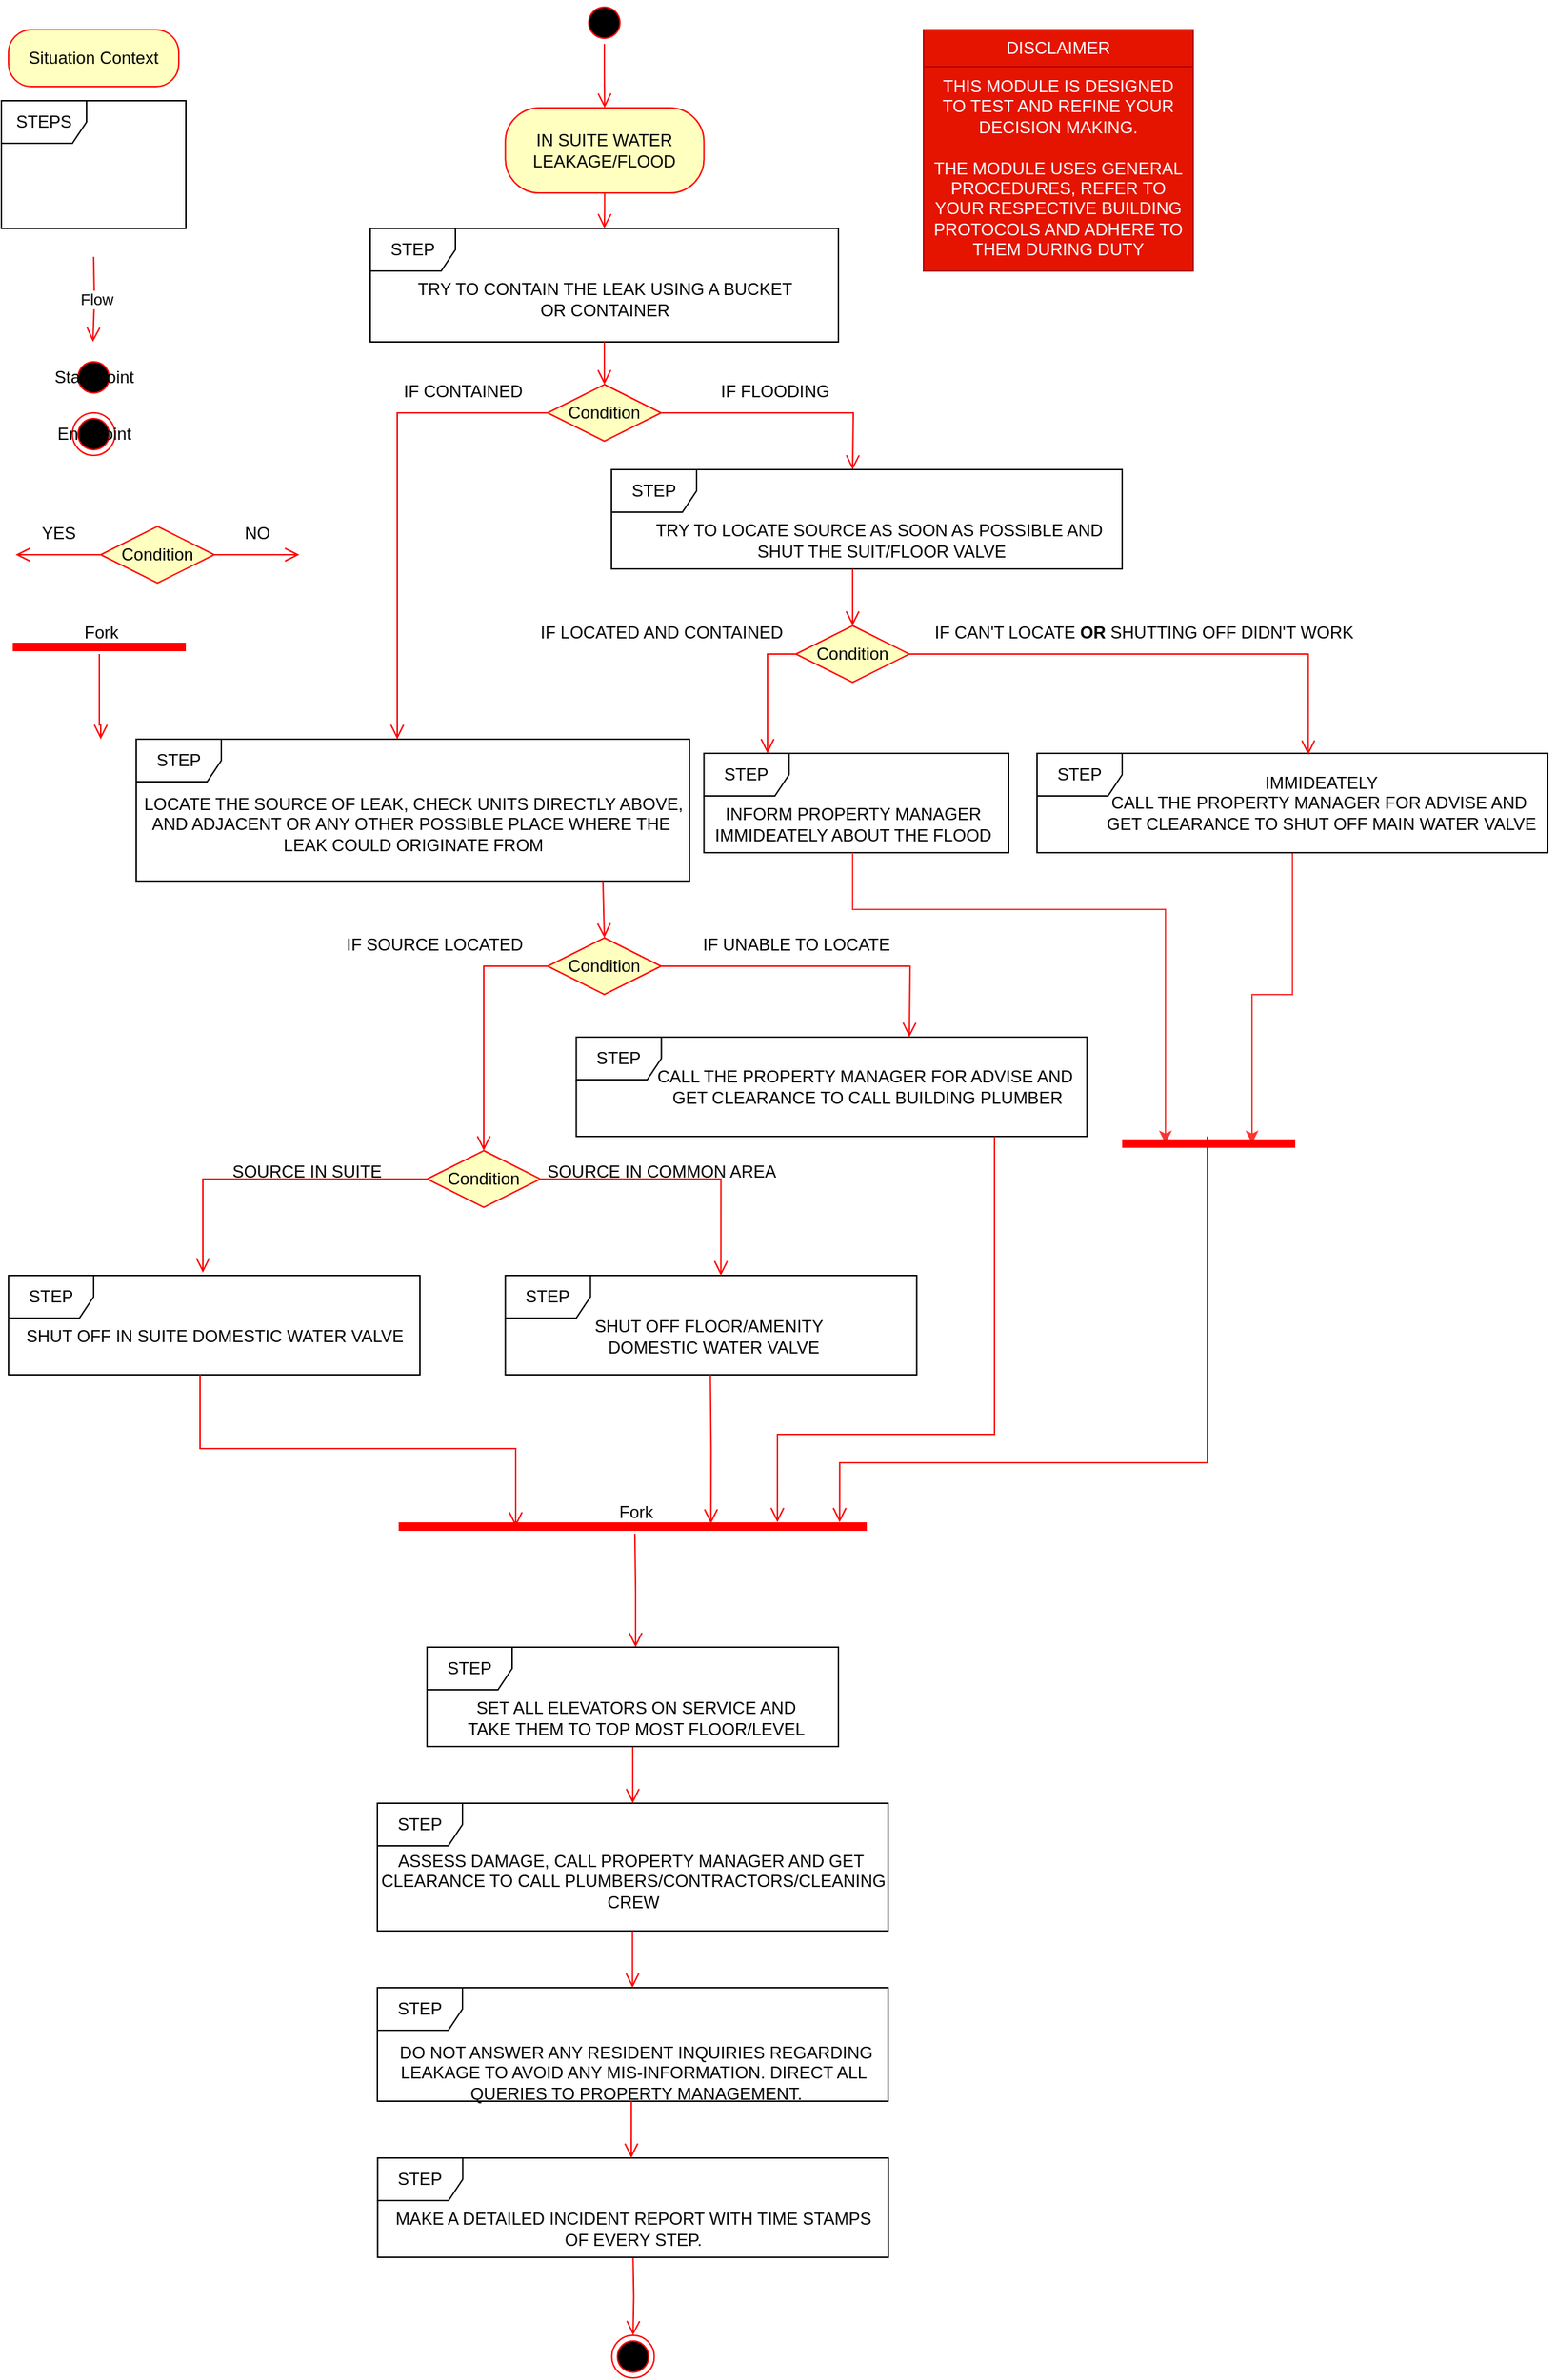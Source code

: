 <mxfile version="21.6.8" type="github">
  <diagram name="Page-1" id="HFA6JCYLGKF2MRtkY4cA">
    <mxGraphModel dx="1304" dy="670" grid="1" gridSize="10" guides="1" tooltips="1" connect="1" arrows="1" fold="1" page="1" pageScale="1" pageWidth="850" pageHeight="1100" math="0" shadow="0">
      <root>
        <mxCell id="0" />
        <mxCell id="1" parent="0" />
        <mxCell id="zbqO09zLsfdr7-2cjy7o-1" value="" style="ellipse;html=1;shape=startState;fillColor=#000000;strokeColor=#ff0000;" vertex="1" parent="1">
          <mxGeometry x="410" width="30" height="30" as="geometry" />
        </mxCell>
        <mxCell id="zbqO09zLsfdr7-2cjy7o-2" value="" style="edgeStyle=orthogonalEdgeStyle;html=1;verticalAlign=bottom;endArrow=open;endSize=8;strokeColor=#ff0000;rounded=0;entryX=0.5;entryY=0;entryDx=0;entryDy=0;" edge="1" parent="1" source="zbqO09zLsfdr7-2cjy7o-1" target="zbqO09zLsfdr7-2cjy7o-3">
          <mxGeometry relative="1" as="geometry">
            <mxPoint x="425" y="80" as="targetPoint" />
          </mxGeometry>
        </mxCell>
        <mxCell id="zbqO09zLsfdr7-2cjy7o-3" value="IN SUITE WATER LEAKAGE/FLOOD" style="rounded=1;whiteSpace=wrap;html=1;arcSize=40;fontColor=#000000;fillColor=#ffffc0;strokeColor=#ff0000;" vertex="1" parent="1">
          <mxGeometry x="355.2" y="75" width="140" height="60" as="geometry" />
        </mxCell>
        <mxCell id="zbqO09zLsfdr7-2cjy7o-4" value="" style="edgeStyle=orthogonalEdgeStyle;html=1;verticalAlign=bottom;endArrow=open;endSize=8;strokeColor=#ff0000;rounded=0;" edge="1" parent="1" source="zbqO09zLsfdr7-2cjy7o-3">
          <mxGeometry relative="1" as="geometry">
            <mxPoint x="425" y="160" as="targetPoint" />
          </mxGeometry>
        </mxCell>
        <mxCell id="zbqO09zLsfdr7-2cjy7o-5" value="Situation Context" style="rounded=1;whiteSpace=wrap;html=1;arcSize=40;fontColor=#000000;fillColor=#ffffc0;strokeColor=#ff0000;" vertex="1" parent="1">
          <mxGeometry x="5" y="20" width="120" height="40" as="geometry" />
        </mxCell>
        <mxCell id="zbqO09zLsfdr7-2cjy7o-6" value="" style="edgeStyle=orthogonalEdgeStyle;html=1;verticalAlign=bottom;endArrow=open;endSize=8;strokeColor=#ff0000;rounded=0;" edge="1" parent="1">
          <mxGeometry relative="1" as="geometry">
            <mxPoint x="64.5" y="240" as="targetPoint" />
            <mxPoint x="65" y="180" as="sourcePoint" />
          </mxGeometry>
        </mxCell>
        <mxCell id="zbqO09zLsfdr7-2cjy7o-7" value="Flow" style="edgeLabel;html=1;align=center;verticalAlign=middle;resizable=0;points=[];" vertex="1" connectable="0" parent="zbqO09zLsfdr7-2cjy7o-6">
          <mxGeometry x="-0.333" y="3" relative="1" as="geometry">
            <mxPoint x="-2" y="10" as="offset" />
          </mxGeometry>
        </mxCell>
        <mxCell id="zbqO09zLsfdr7-2cjy7o-8" value="Start Point" style="ellipse;html=1;shape=startState;fillColor=#000000;strokeColor=#ff0000;" vertex="1" parent="1">
          <mxGeometry x="50" y="250" width="30" height="30" as="geometry" />
        </mxCell>
        <mxCell id="zbqO09zLsfdr7-2cjy7o-9" value="End Point" style="ellipse;html=1;shape=endState;fillColor=#000000;strokeColor=#ff0000;" vertex="1" parent="1">
          <mxGeometry x="50" y="290" width="30" height="30" as="geometry" />
        </mxCell>
        <mxCell id="zbqO09zLsfdr7-2cjy7o-10" value="STEPS" style="shape=umlFrame;whiteSpace=wrap;html=1;pointerEvents=0;" vertex="1" parent="1">
          <mxGeometry y="70" width="130" height="90" as="geometry" />
        </mxCell>
        <mxCell id="zbqO09zLsfdr7-2cjy7o-11" value="STEP " style="shape=umlFrame;whiteSpace=wrap;html=1;pointerEvents=0;" vertex="1" parent="1">
          <mxGeometry x="260" y="160" width="330" height="80" as="geometry" />
        </mxCell>
        <mxCell id="zbqO09zLsfdr7-2cjy7o-12" value="TRY TO CONTAIN THE LEAK USING A BUCKET &lt;br&gt;OR CONTAINER" style="text;html=1;align=center;verticalAlign=middle;resizable=0;points=[];autosize=1;strokeColor=none;fillColor=none;" vertex="1" parent="1">
          <mxGeometry x="280" y="190" width="290" height="40" as="geometry" />
        </mxCell>
        <mxCell id="zbqO09zLsfdr7-2cjy7o-13" value="STEP " style="shape=umlFrame;whiteSpace=wrap;html=1;pointerEvents=0;" vertex="1" parent="1">
          <mxGeometry x="95" y="520" width="390" height="100" as="geometry" />
        </mxCell>
        <mxCell id="zbqO09zLsfdr7-2cjy7o-14" value="LOCATE THE SOURCE OF LEAK, CHECK UNITS DIRECTLY ABOVE,&lt;br&gt;AND ADJACENT OR ANY OTHER POSSIBLE PLACE WHERE THE&amp;nbsp;&lt;br&gt;LEAK COULD ORIGINATE FROM" style="text;html=1;align=center;verticalAlign=middle;resizable=0;points=[];autosize=1;strokeColor=none;fillColor=none;" vertex="1" parent="1">
          <mxGeometry x="90.2" y="550" width="400" height="60" as="geometry" />
        </mxCell>
        <mxCell id="zbqO09zLsfdr7-2cjy7o-15" value="" style="edgeStyle=orthogonalEdgeStyle;html=1;verticalAlign=bottom;endArrow=open;endSize=8;strokeColor=#ff0000;rounded=0;" edge="1" parent="1">
          <mxGeometry relative="1" as="geometry">
            <mxPoint x="425" y="270" as="targetPoint" />
            <mxPoint x="425" y="240" as="sourcePoint" />
          </mxGeometry>
        </mxCell>
        <mxCell id="zbqO09zLsfdr7-2cjy7o-16" value="STEP " style="shape=umlFrame;whiteSpace=wrap;html=1;pointerEvents=0;" vertex="1" parent="1">
          <mxGeometry x="405.2" y="730" width="360" height="70" as="geometry" />
        </mxCell>
        <mxCell id="zbqO09zLsfdr7-2cjy7o-17" value="CALL THE PROPERTY MANAGER FOR ADVISE AND&amp;nbsp;&lt;br&gt;GET CLEARANCE TO CALL BUILDING PLUMBER" style="text;html=1;align=center;verticalAlign=middle;resizable=0;points=[];autosize=1;strokeColor=none;fillColor=none;" vertex="1" parent="1">
          <mxGeometry x="450.2" y="745" width="320" height="40" as="geometry" />
        </mxCell>
        <mxCell id="zbqO09zLsfdr7-2cjy7o-18" value="" style="edgeStyle=orthogonalEdgeStyle;html=1;verticalAlign=bottom;endArrow=open;endSize=8;strokeColor=#ff0000;rounded=0;entryX=0.5;entryY=0;entryDx=0;entryDy=0;" edge="1" parent="1" target="zbqO09zLsfdr7-2cjy7o-40">
          <mxGeometry relative="1" as="geometry">
            <mxPoint x="424" y="660" as="targetPoint" />
            <mxPoint x="424" y="620" as="sourcePoint" />
          </mxGeometry>
        </mxCell>
        <mxCell id="zbqO09zLsfdr7-2cjy7o-19" value="STEP " style="shape=umlFrame;whiteSpace=wrap;html=1;pointerEvents=0;" vertex="1" parent="1">
          <mxGeometry x="265" y="1270" width="360" height="90" as="geometry" />
        </mxCell>
        <mxCell id="zbqO09zLsfdr7-2cjy7o-20" value="ASSESS DAMAGE, CALL PROPERTY MANAGER AND GET&amp;nbsp;&lt;br&gt;CLEARANCE TO CALL PLUMBERS/CONTRACTORS/CLEANING&lt;br&gt;CREW" style="text;html=1;align=center;verticalAlign=middle;resizable=0;points=[];autosize=1;strokeColor=none;fillColor=none;" vertex="1" parent="1">
          <mxGeometry x="255.2" y="1295" width="380" height="60" as="geometry" />
        </mxCell>
        <mxCell id="zbqO09zLsfdr7-2cjy7o-21" value="" style="edgeStyle=orthogonalEdgeStyle;html=1;verticalAlign=bottom;endArrow=open;endSize=8;strokeColor=#ff0000;rounded=0;" edge="1" parent="1">
          <mxGeometry relative="1" as="geometry">
            <mxPoint x="444.8" y="1400" as="targetPoint" />
            <mxPoint x="444.8" y="1360" as="sourcePoint" />
          </mxGeometry>
        </mxCell>
        <mxCell id="zbqO09zLsfdr7-2cjy7o-22" value="DISCLAIMER" style="swimlane;fontStyle=0;childLayout=stackLayout;horizontal=1;startSize=26;fillColor=#e51400;horizontalStack=0;resizeParent=1;resizeParentMax=0;resizeLast=0;collapsible=1;marginBottom=0;whiteSpace=wrap;html=1;fontColor=#ffffff;strokeColor=#B20000;" vertex="1" parent="1">
          <mxGeometry x="650" y="20" width="190" height="170" as="geometry" />
        </mxCell>
        <mxCell id="zbqO09zLsfdr7-2cjy7o-23" value="THIS MODULE IS DESIGNED TO TEST AND REFINE YOUR DECISION MAKING. &lt;br&gt;&lt;br&gt;THE MODULE USES GENERAL PROCEDURES, REFER TO YOUR RESPECTIVE BUILDING PROTOCOLS AND ADHERE TO THEM DURING DUTY" style="text;strokeColor=#B20000;fillColor=#e51400;align=center;verticalAlign=top;spacingLeft=4;spacingRight=4;overflow=hidden;rotatable=0;points=[[0,0.5],[1,0.5]];portConstraint=eastwest;whiteSpace=wrap;html=1;fontColor=#ffffff;" vertex="1" parent="zbqO09zLsfdr7-2cjy7o-22">
          <mxGeometry y="26" width="190" height="144" as="geometry" />
        </mxCell>
        <mxCell id="zbqO09zLsfdr7-2cjy7o-24" value="" style="edgeStyle=orthogonalEdgeStyle;html=1;verticalAlign=bottom;endArrow=open;endSize=8;strokeColor=#ff0000;rounded=0;" edge="1" parent="1">
          <mxGeometry relative="1" as="geometry">
            <mxPoint x="445" y="1270" as="targetPoint" />
            <mxPoint x="445" y="1230" as="sourcePoint" />
          </mxGeometry>
        </mxCell>
        <mxCell id="zbqO09zLsfdr7-2cjy7o-25" value="" style="shape=line;html=1;strokeWidth=6;strokeColor=#ff0000;" vertex="1" parent="1">
          <mxGeometry x="8" y="450" width="122" height="10" as="geometry" />
        </mxCell>
        <mxCell id="zbqO09zLsfdr7-2cjy7o-26" value="" style="edgeStyle=orthogonalEdgeStyle;html=1;verticalAlign=bottom;endArrow=open;endSize=8;strokeColor=#ff0000;rounded=0;" edge="1" parent="1" source="zbqO09zLsfdr7-2cjy7o-25">
          <mxGeometry relative="1" as="geometry">
            <mxPoint x="70" y="520" as="targetPoint" />
            <Array as="points">
              <mxPoint x="69" y="510" />
              <mxPoint x="70" y="510" />
            </Array>
          </mxGeometry>
        </mxCell>
        <mxCell id="zbqO09zLsfdr7-2cjy7o-27" value="Fork" style="text;html=1;align=center;verticalAlign=middle;resizable=0;points=[];autosize=1;strokeColor=none;fillColor=none;" vertex="1" parent="1">
          <mxGeometry x="45" y="430" width="50" height="30" as="geometry" />
        </mxCell>
        <mxCell id="zbqO09zLsfdr7-2cjy7o-28" value="DO NOT ANSWER ANY RESIDENT INQUIRIES REGARDING&lt;br&gt;LEAKAGE TO AVOID ANY MIS-INFORMATION. DIRECT ALL&amp;nbsp;&lt;br&gt;QUERIES TO PROPERTY MANAGEMENT." style="text;html=1;align=center;verticalAlign=middle;resizable=0;points=[];autosize=1;strokeColor=none;fillColor=none;" vertex="1" parent="1">
          <mxGeometry x="267" y="1430" width="360" height="60" as="geometry" />
        </mxCell>
        <mxCell id="zbqO09zLsfdr7-2cjy7o-29" value="STEP " style="shape=umlFrame;whiteSpace=wrap;html=1;pointerEvents=0;" vertex="1" parent="1">
          <mxGeometry x="265" y="1400" width="360" height="80" as="geometry" />
        </mxCell>
        <mxCell id="zbqO09zLsfdr7-2cjy7o-30" value="" style="edgeStyle=orthogonalEdgeStyle;html=1;verticalAlign=bottom;endArrow=open;endSize=8;strokeColor=#ff0000;rounded=0;" edge="1" parent="1">
          <mxGeometry relative="1" as="geometry">
            <mxPoint x="444" y="1520" as="targetPoint" />
            <mxPoint x="444" y="1480" as="sourcePoint" />
          </mxGeometry>
        </mxCell>
        <mxCell id="zbqO09zLsfdr7-2cjy7o-31" value="" style="edgeStyle=orthogonalEdgeStyle;html=1;verticalAlign=bottom;endArrow=open;endSize=8;strokeColor=#ff0000;rounded=0;" edge="1" parent="1" target="zbqO09zLsfdr7-2cjy7o-32">
          <mxGeometry relative="1" as="geometry">
            <mxPoint x="445.2" y="1660" as="targetPoint" />
            <mxPoint x="445.2" y="1590" as="sourcePoint" />
          </mxGeometry>
        </mxCell>
        <mxCell id="zbqO09zLsfdr7-2cjy7o-32" value="" style="ellipse;html=1;shape=endState;fillColor=#000000;strokeColor=#ff0000;" vertex="1" parent="1">
          <mxGeometry x="430.2" y="1645" width="30" height="30" as="geometry" />
        </mxCell>
        <mxCell id="zbqO09zLsfdr7-2cjy7o-33" value="MAKE A DETAILED INCIDENT REPORT WITH TIME STAMPS &lt;br&gt;OF EVERY STEP." style="text;html=1;align=center;verticalAlign=middle;resizable=0;points=[];autosize=1;strokeColor=none;fillColor=none;" vertex="1" parent="1">
          <mxGeometry x="265.2" y="1550" width="360" height="40" as="geometry" />
        </mxCell>
        <mxCell id="zbqO09zLsfdr7-2cjy7o-34" value="STEP " style="shape=umlFrame;whiteSpace=wrap;html=1;pointerEvents=0;" vertex="1" parent="1">
          <mxGeometry x="265.2" y="1520" width="360" height="70" as="geometry" />
        </mxCell>
        <mxCell id="zbqO09zLsfdr7-2cjy7o-35" value="Condition" style="rhombus;whiteSpace=wrap;html=1;fontColor=#000000;fillColor=#ffffc0;strokeColor=#ff0000;" vertex="1" parent="1">
          <mxGeometry x="70" y="370" width="80" height="40" as="geometry" />
        </mxCell>
        <mxCell id="zbqO09zLsfdr7-2cjy7o-36" value="" style="edgeStyle=orthogonalEdgeStyle;html=1;align=left;verticalAlign=bottom;endArrow=open;endSize=8;strokeColor=#ff0000;rounded=0;" edge="1" parent="1" source="zbqO09zLsfdr7-2cjy7o-35">
          <mxGeometry x="-0.255" y="10" relative="1" as="geometry">
            <mxPoint x="210" y="390" as="targetPoint" />
            <mxPoint as="offset" />
          </mxGeometry>
        </mxCell>
        <mxCell id="zbqO09zLsfdr7-2cjy7o-37" value="" style="edgeStyle=orthogonalEdgeStyle;html=1;align=left;verticalAlign=top;endArrow=open;endSize=8;strokeColor=#ff0000;rounded=0;" edge="1" parent="1">
          <mxGeometry x="0.2" y="60" relative="1" as="geometry">
            <mxPoint x="10" y="390" as="targetPoint" />
            <mxPoint x="70" y="390" as="sourcePoint" />
            <Array as="points">
              <mxPoint x="70" y="390" />
              <mxPoint x="70" y="390" />
            </Array>
            <mxPoint as="offset" />
          </mxGeometry>
        </mxCell>
        <mxCell id="zbqO09zLsfdr7-2cjy7o-38" value="YES" style="text;html=1;align=center;verticalAlign=middle;resizable=0;points=[];autosize=1;strokeColor=none;fillColor=none;" vertex="1" parent="1">
          <mxGeometry x="15" y="360" width="50" height="30" as="geometry" />
        </mxCell>
        <mxCell id="zbqO09zLsfdr7-2cjy7o-39" value="NO" style="text;html=1;align=center;verticalAlign=middle;resizable=0;points=[];autosize=1;strokeColor=none;fillColor=none;" vertex="1" parent="1">
          <mxGeometry x="160" y="360" width="40" height="30" as="geometry" />
        </mxCell>
        <mxCell id="zbqO09zLsfdr7-2cjy7o-40" value="Condition" style="rhombus;whiteSpace=wrap;html=1;fontColor=#000000;fillColor=#ffffc0;strokeColor=#ff0000;" vertex="1" parent="1">
          <mxGeometry x="385" y="660" width="80" height="40" as="geometry" />
        </mxCell>
        <mxCell id="zbqO09zLsfdr7-2cjy7o-41" value="" style="edgeStyle=orthogonalEdgeStyle;html=1;align=left;verticalAlign=bottom;endArrow=open;endSize=8;strokeColor=#ff0000;rounded=0;" edge="1" parent="1" source="zbqO09zLsfdr7-2cjy7o-40">
          <mxGeometry x="-0.255" y="10" relative="1" as="geometry">
            <mxPoint x="640" y="730" as="targetPoint" />
            <mxPoint as="offset" />
          </mxGeometry>
        </mxCell>
        <mxCell id="zbqO09zLsfdr7-2cjy7o-42" value="" style="edgeStyle=orthogonalEdgeStyle;html=1;align=left;verticalAlign=top;endArrow=open;endSize=8;strokeColor=#ff0000;rounded=0;entryX=0.5;entryY=0;entryDx=0;entryDy=0;" edge="1" parent="1" target="zbqO09zLsfdr7-2cjy7o-46">
          <mxGeometry x="0.2" y="60" relative="1" as="geometry">
            <mxPoint x="240" y="810" as="targetPoint" />
            <mxPoint x="385" y="680" as="sourcePoint" />
            <Array as="points">
              <mxPoint x="340" y="680" />
            </Array>
            <mxPoint as="offset" />
          </mxGeometry>
        </mxCell>
        <mxCell id="zbqO09zLsfdr7-2cjy7o-43" value="IF SOURCE LOCATED" style="text;html=1;align=center;verticalAlign=middle;resizable=0;points=[];autosize=1;strokeColor=none;fillColor=none;" vertex="1" parent="1">
          <mxGeometry x="230" y="650" width="150" height="30" as="geometry" />
        </mxCell>
        <mxCell id="zbqO09zLsfdr7-2cjy7o-44" value="IF UNABLE TO LOCATE" style="text;html=1;align=center;verticalAlign=middle;resizable=0;points=[];autosize=1;strokeColor=none;fillColor=none;" vertex="1" parent="1">
          <mxGeometry x="480" y="650" width="160" height="30" as="geometry" />
        </mxCell>
        <mxCell id="zbqO09zLsfdr7-2cjy7o-45" value="STEP " style="shape=umlFrame;whiteSpace=wrap;html=1;pointerEvents=0;" vertex="1" parent="1">
          <mxGeometry x="5" y="898" width="290" height="70" as="geometry" />
        </mxCell>
        <mxCell id="zbqO09zLsfdr7-2cjy7o-46" value="Condition" style="rhombus;whiteSpace=wrap;html=1;fontColor=#000000;fillColor=#ffffc0;strokeColor=#ff0000;" vertex="1" parent="1">
          <mxGeometry x="300" y="810" width="80" height="40" as="geometry" />
        </mxCell>
        <mxCell id="zbqO09zLsfdr7-2cjy7o-47" value="" style="edgeStyle=orthogonalEdgeStyle;html=1;align=left;verticalAlign=bottom;endArrow=open;endSize=8;strokeColor=#ff0000;rounded=0;entryX=0.524;entryY=0;entryDx=0;entryDy=0;entryPerimeter=0;" edge="1" parent="1" source="zbqO09zLsfdr7-2cjy7o-46" target="zbqO09zLsfdr7-2cjy7o-52">
          <mxGeometry x="-0.255" y="10" relative="1" as="geometry">
            <mxPoint x="460" y="890" as="targetPoint" />
            <mxPoint as="offset" />
            <Array as="points">
              <mxPoint x="507" y="830" />
            </Array>
          </mxGeometry>
        </mxCell>
        <mxCell id="zbqO09zLsfdr7-2cjy7o-48" value="" style="edgeStyle=orthogonalEdgeStyle;html=1;align=left;verticalAlign=top;endArrow=open;endSize=8;strokeColor=#ff0000;rounded=0;exitX=0;exitY=0.5;exitDx=0;exitDy=0;" edge="1" parent="1" source="zbqO09zLsfdr7-2cjy7o-46">
          <mxGeometry x="0.2" y="60" relative="1" as="geometry">
            <mxPoint x="142" y="896" as="targetPoint" />
            <mxPoint x="200" y="830" as="sourcePoint" />
            <Array as="points">
              <mxPoint x="142" y="830" />
            </Array>
            <mxPoint as="offset" />
          </mxGeometry>
        </mxCell>
        <mxCell id="zbqO09zLsfdr7-2cjy7o-49" value="SOURCE IN SUITE" style="text;html=1;align=center;verticalAlign=middle;resizable=0;points=[];autosize=1;strokeColor=none;fillColor=none;" vertex="1" parent="1">
          <mxGeometry x="150" y="810" width="130" height="30" as="geometry" />
        </mxCell>
        <mxCell id="zbqO09zLsfdr7-2cjy7o-50" value="&amp;nbsp; &amp;nbsp;SOURCE IN COMMON AREA" style="text;html=1;align=center;verticalAlign=middle;resizable=0;points=[];autosize=1;strokeColor=none;fillColor=none;" vertex="1" parent="1">
          <mxGeometry x="365.2" y="810" width="190" height="30" as="geometry" />
        </mxCell>
        <mxCell id="zbqO09zLsfdr7-2cjy7o-51" value="SHUT OFF IN SUITE DOMESTIC WATER VALVE" style="text;html=1;align=center;verticalAlign=middle;resizable=0;points=[];autosize=1;strokeColor=none;fillColor=none;" vertex="1" parent="1">
          <mxGeometry x="5" y="926" width="290" height="30" as="geometry" />
        </mxCell>
        <mxCell id="zbqO09zLsfdr7-2cjy7o-52" value="STEP " style="shape=umlFrame;whiteSpace=wrap;html=1;pointerEvents=0;" vertex="1" parent="1">
          <mxGeometry x="355.2" y="898" width="290" height="70" as="geometry" />
        </mxCell>
        <mxCell id="zbqO09zLsfdr7-2cjy7o-53" value="SHUT OFF FLOOR/AMENITY&amp;nbsp;&lt;br&gt;&amp;nbsp;DOMESTIC WATER VALVE" style="text;html=1;align=center;verticalAlign=middle;resizable=0;points=[];autosize=1;strokeColor=none;fillColor=none;" vertex="1" parent="1">
          <mxGeometry x="405.2" y="921" width="190" height="40" as="geometry" />
        </mxCell>
        <mxCell id="zbqO09zLsfdr7-2cjy7o-54" value="Condition" style="rhombus;whiteSpace=wrap;html=1;fontColor=#000000;fillColor=#ffffc0;strokeColor=#ff0000;" vertex="1" parent="1">
          <mxGeometry x="385" y="270" width="80" height="40" as="geometry" />
        </mxCell>
        <mxCell id="zbqO09zLsfdr7-2cjy7o-55" value="" style="edgeStyle=orthogonalEdgeStyle;html=1;align=left;verticalAlign=bottom;endArrow=open;endSize=8;strokeColor=#ff0000;rounded=0;" edge="1" parent="1" source="zbqO09zLsfdr7-2cjy7o-54">
          <mxGeometry x="-0.255" y="10" relative="1" as="geometry">
            <mxPoint x="600" y="330" as="targetPoint" />
            <mxPoint as="offset" />
          </mxGeometry>
        </mxCell>
        <mxCell id="zbqO09zLsfdr7-2cjy7o-56" value="" style="edgeStyle=orthogonalEdgeStyle;html=1;align=left;verticalAlign=top;endArrow=open;endSize=8;strokeColor=#ff0000;rounded=0;" edge="1" parent="1" target="zbqO09zLsfdr7-2cjy7o-13">
          <mxGeometry x="0.2" y="60" relative="1" as="geometry">
            <mxPoint x="280" y="480" as="targetPoint" />
            <mxPoint x="385" y="290" as="sourcePoint" />
            <Array as="points">
              <mxPoint x="279" y="290" />
            </Array>
            <mxPoint as="offset" />
          </mxGeometry>
        </mxCell>
        <mxCell id="zbqO09zLsfdr7-2cjy7o-57" value="IF CONTAINED" style="text;html=1;align=center;verticalAlign=middle;resizable=0;points=[];autosize=1;strokeColor=none;fillColor=none;" vertex="1" parent="1">
          <mxGeometry x="270" y="260" width="110" height="30" as="geometry" />
        </mxCell>
        <mxCell id="zbqO09zLsfdr7-2cjy7o-58" value="&lt;span style=&quot;background-color: rgb(255, 255, 255);&quot;&gt;IF FLOODING&lt;/span&gt;" style="text;html=1;align=center;verticalAlign=middle;resizable=0;points=[];autosize=1;strokeColor=none;fillColor=none;" vertex="1" parent="1">
          <mxGeometry x="495.2" y="260" width="100" height="30" as="geometry" />
        </mxCell>
        <mxCell id="zbqO09zLsfdr7-2cjy7o-59" value="STEP " style="shape=umlFrame;whiteSpace=wrap;html=1;pointerEvents=0;" vertex="1" parent="1">
          <mxGeometry x="430" y="330" width="360" height="70" as="geometry" />
        </mxCell>
        <mxCell id="zbqO09zLsfdr7-2cjy7o-60" value="TRY TO LOCATE SOURCE AS SOON AS POSSIBLE AND&amp;nbsp;&lt;br&gt;SHUT THE SUIT/FLOOR VALVE" style="text;html=1;align=center;verticalAlign=middle;resizable=0;points=[];autosize=1;strokeColor=none;fillColor=none;" vertex="1" parent="1">
          <mxGeometry x="450" y="360" width="340" height="40" as="geometry" />
        </mxCell>
        <mxCell id="zbqO09zLsfdr7-2cjy7o-61" style="edgeStyle=orthogonalEdgeStyle;rounded=0;orthogonalLoop=1;jettySize=auto;html=1;entryX=0.75;entryY=0.5;entryDx=0;entryDy=0;entryPerimeter=0;strokeColor=#FF3333;" edge="1" parent="1" source="zbqO09zLsfdr7-2cjy7o-62" target="zbqO09zLsfdr7-2cjy7o-82">
          <mxGeometry relative="1" as="geometry" />
        </mxCell>
        <mxCell id="zbqO09zLsfdr7-2cjy7o-62" value="STEP " style="shape=umlFrame;whiteSpace=wrap;html=1;pointerEvents=0;" vertex="1" parent="1">
          <mxGeometry x="730" y="530" width="360" height="70" as="geometry" />
        </mxCell>
        <mxCell id="zbqO09zLsfdr7-2cjy7o-63" value="IMMIDEATELY&lt;br&gt;CALL THE PROPERTY MANAGER FOR ADVISE AND&amp;nbsp;&lt;br&gt;GET CLEARANCE TO SHUT OFF MAIN WATER VALVE" style="text;html=1;align=center;verticalAlign=middle;resizable=0;points=[];autosize=1;strokeColor=none;fillColor=none;" vertex="1" parent="1">
          <mxGeometry x="765.2" y="535" width="330" height="60" as="geometry" />
        </mxCell>
        <mxCell id="zbqO09zLsfdr7-2cjy7o-64" value="" style="edgeStyle=orthogonalEdgeStyle;html=1;verticalAlign=bottom;endArrow=open;endSize=8;strokeColor=#ff0000;rounded=0;" edge="1" parent="1">
          <mxGeometry relative="1" as="geometry">
            <mxPoint x="600" y="440" as="targetPoint" />
            <mxPoint x="600" y="400" as="sourcePoint" />
          </mxGeometry>
        </mxCell>
        <mxCell id="zbqO09zLsfdr7-2cjy7o-65" value="" style="shape=line;html=1;strokeWidth=6;strokeColor=#ff0000;" vertex="1" parent="1">
          <mxGeometry x="280" y="1070" width="330" height="10" as="geometry" />
        </mxCell>
        <mxCell id="zbqO09zLsfdr7-2cjy7o-66" value="Fork" style="text;html=1;align=center;verticalAlign=middle;resizable=0;points=[];autosize=1;strokeColor=none;fillColor=none;" vertex="1" parent="1">
          <mxGeometry x="422" y="1050" width="50" height="30" as="geometry" />
        </mxCell>
        <mxCell id="zbqO09zLsfdr7-2cjy7o-67" value="" style="edgeStyle=orthogonalEdgeStyle;html=1;verticalAlign=bottom;endArrow=open;endSize=8;strokeColor=#ff0000;rounded=0;entryX=0.25;entryY=0.5;entryDx=0;entryDy=0;entryPerimeter=0;" edge="1" parent="1" target="zbqO09zLsfdr7-2cjy7o-65">
          <mxGeometry relative="1" as="geometry">
            <mxPoint x="140" y="1008" as="targetPoint" />
            <mxPoint x="140" y="968" as="sourcePoint" />
            <Array as="points">
              <mxPoint x="140" y="1020" />
              <mxPoint x="363" y="1020" />
            </Array>
          </mxGeometry>
        </mxCell>
        <mxCell id="zbqO09zLsfdr7-2cjy7o-68" value="" style="edgeStyle=orthogonalEdgeStyle;html=1;verticalAlign=bottom;endArrow=open;endSize=8;strokeColor=#ff0000;rounded=0;entryX=0.667;entryY=0.3;entryDx=0;entryDy=0;entryPerimeter=0;" edge="1" parent="1" target="zbqO09zLsfdr7-2cjy7o-65">
          <mxGeometry relative="1" as="geometry">
            <mxPoint x="499.7" y="1008" as="targetPoint" />
            <mxPoint x="499.7" y="968" as="sourcePoint" />
          </mxGeometry>
        </mxCell>
        <mxCell id="zbqO09zLsfdr7-2cjy7o-69" value="" style="edgeStyle=orthogonalEdgeStyle;html=1;verticalAlign=bottom;endArrow=open;endSize=8;strokeColor=#ff0000;rounded=0;entryX=0.809;entryY=0.2;entryDx=0;entryDy=0;entryPerimeter=0;" edge="1" parent="1" target="zbqO09zLsfdr7-2cjy7o-65">
          <mxGeometry relative="1" as="geometry">
            <mxPoint x="577" y="1070" as="targetPoint" />
            <mxPoint x="700" y="800" as="sourcePoint" />
            <Array as="points">
              <mxPoint x="700" y="1010" />
              <mxPoint x="547" y="1010" />
            </Array>
          </mxGeometry>
        </mxCell>
        <mxCell id="zbqO09zLsfdr7-2cjy7o-70" value="" style="edgeStyle=orthogonalEdgeStyle;html=1;verticalAlign=bottom;endArrow=open;endSize=8;strokeColor=#ff0000;rounded=0;" edge="1" parent="1">
          <mxGeometry relative="1" as="geometry">
            <mxPoint x="447" y="1160" as="targetPoint" />
            <mxPoint x="446.5" y="1080" as="sourcePoint" />
          </mxGeometry>
        </mxCell>
        <mxCell id="zbqO09zLsfdr7-2cjy7o-71" value="STEP " style="shape=umlFrame;whiteSpace=wrap;html=1;pointerEvents=0;" vertex="1" parent="1">
          <mxGeometry x="300" y="1160" width="290" height="70" as="geometry" />
        </mxCell>
        <mxCell id="zbqO09zLsfdr7-2cjy7o-72" value="SET ALL ELEVATORS ON SERVICE AND&lt;br&gt;TAKE THEM TO TOP MOST FLOOR/LEVEL" style="text;html=1;align=center;verticalAlign=middle;resizable=0;points=[];autosize=1;strokeColor=none;fillColor=none;" vertex="1" parent="1">
          <mxGeometry x="317" y="1190" width="260" height="40" as="geometry" />
        </mxCell>
        <mxCell id="zbqO09zLsfdr7-2cjy7o-73" value="" style="edgeStyle=orthogonalEdgeStyle;html=1;verticalAlign=bottom;endArrow=open;endSize=8;strokeColor=#ff0000;rounded=0;entryX=0.942;entryY=0.2;entryDx=0;entryDy=0;entryPerimeter=0;" edge="1" parent="1" target="zbqO09zLsfdr7-2cjy7o-65">
          <mxGeometry relative="1" as="geometry">
            <mxPoint x="610" y="1040" as="targetPoint" />
            <mxPoint x="850" y="800" as="sourcePoint" />
            <Array as="points">
              <mxPoint x="850" y="800" />
              <mxPoint x="850" y="1030" />
              <mxPoint x="591" y="1030" />
            </Array>
          </mxGeometry>
        </mxCell>
        <mxCell id="zbqO09zLsfdr7-2cjy7o-74" value="Condition" style="rhombus;whiteSpace=wrap;html=1;fontColor=#000000;fillColor=#ffffc0;strokeColor=#ff0000;" vertex="1" parent="1">
          <mxGeometry x="560" y="440" width="80" height="40" as="geometry" />
        </mxCell>
        <mxCell id="zbqO09zLsfdr7-2cjy7o-75" value="" style="edgeStyle=orthogonalEdgeStyle;html=1;align=left;verticalAlign=bottom;endArrow=open;endSize=8;strokeColor=#ff0000;rounded=0;entryX=0.531;entryY=0.014;entryDx=0;entryDy=0;entryPerimeter=0;" edge="1" parent="1" source="zbqO09zLsfdr7-2cjy7o-74" target="zbqO09zLsfdr7-2cjy7o-62">
          <mxGeometry x="-0.255" y="10" relative="1" as="geometry">
            <mxPoint x="700" y="460" as="targetPoint" />
            <mxPoint as="offset" />
          </mxGeometry>
        </mxCell>
        <mxCell id="zbqO09zLsfdr7-2cjy7o-76" value="" style="edgeStyle=orthogonalEdgeStyle;html=1;align=left;verticalAlign=top;endArrow=open;endSize=8;strokeColor=#ff0000;rounded=0;" edge="1" parent="1" target="zbqO09zLsfdr7-2cjy7o-79">
          <mxGeometry x="0.2" y="60" relative="1" as="geometry">
            <mxPoint x="500" y="460" as="targetPoint" />
            <mxPoint x="560" y="460" as="sourcePoint" />
            <Array as="points">
              <mxPoint x="540" y="460" />
            </Array>
            <mxPoint as="offset" />
          </mxGeometry>
        </mxCell>
        <mxCell id="zbqO09zLsfdr7-2cjy7o-77" value="IF LOCATED AND CONTAINED" style="text;html=1;align=center;verticalAlign=middle;resizable=0;points=[];autosize=1;strokeColor=none;fillColor=none;" vertex="1" parent="1">
          <mxGeometry x="370" y="430" width="190" height="30" as="geometry" />
        </mxCell>
        <mxCell id="zbqO09zLsfdr7-2cjy7o-78" value="IF CAN&#39;T LOCATE &lt;b&gt;OR &lt;/b&gt;SHUTTING OFF DIDN&#39;T WORK" style="text;html=1;align=center;verticalAlign=middle;resizable=0;points=[];autosize=1;strokeColor=none;fillColor=none;" vertex="1" parent="1">
          <mxGeometry x="645.2" y="430" width="320" height="30" as="geometry" />
        </mxCell>
        <mxCell id="zbqO09zLsfdr7-2cjy7o-79" value="STEP " style="shape=umlFrame;whiteSpace=wrap;html=1;pointerEvents=0;" vertex="1" parent="1">
          <mxGeometry x="495.2" y="530" width="214.8" height="70" as="geometry" />
        </mxCell>
        <mxCell id="zbqO09zLsfdr7-2cjy7o-80" style="edgeStyle=orthogonalEdgeStyle;rounded=0;orthogonalLoop=1;jettySize=auto;html=1;entryX=0.25;entryY=0.5;entryDx=0;entryDy=0;entryPerimeter=0;strokeColor=#FF3333;" edge="1" parent="1" source="zbqO09zLsfdr7-2cjy7o-81" target="zbqO09zLsfdr7-2cjy7o-82">
          <mxGeometry relative="1" as="geometry">
            <Array as="points">
              <mxPoint x="600" y="640" />
              <mxPoint x="821" y="640" />
            </Array>
          </mxGeometry>
        </mxCell>
        <mxCell id="zbqO09zLsfdr7-2cjy7o-81" value="INFORM PROPERTY MANAGER &lt;br&gt;IMMIDEATELY ABOUT THE FLOOD" style="text;html=1;align=center;verticalAlign=middle;resizable=0;points=[];autosize=1;strokeColor=none;fillColor=none;" vertex="1" parent="1">
          <mxGeometry x="490" y="560" width="220" height="40" as="geometry" />
        </mxCell>
        <mxCell id="zbqO09zLsfdr7-2cjy7o-82" value="" style="shape=line;html=1;strokeWidth=6;strokeColor=#ff0000;" vertex="1" parent="1">
          <mxGeometry x="790" y="800" width="122" height="10" as="geometry" />
        </mxCell>
      </root>
    </mxGraphModel>
  </diagram>
</mxfile>
